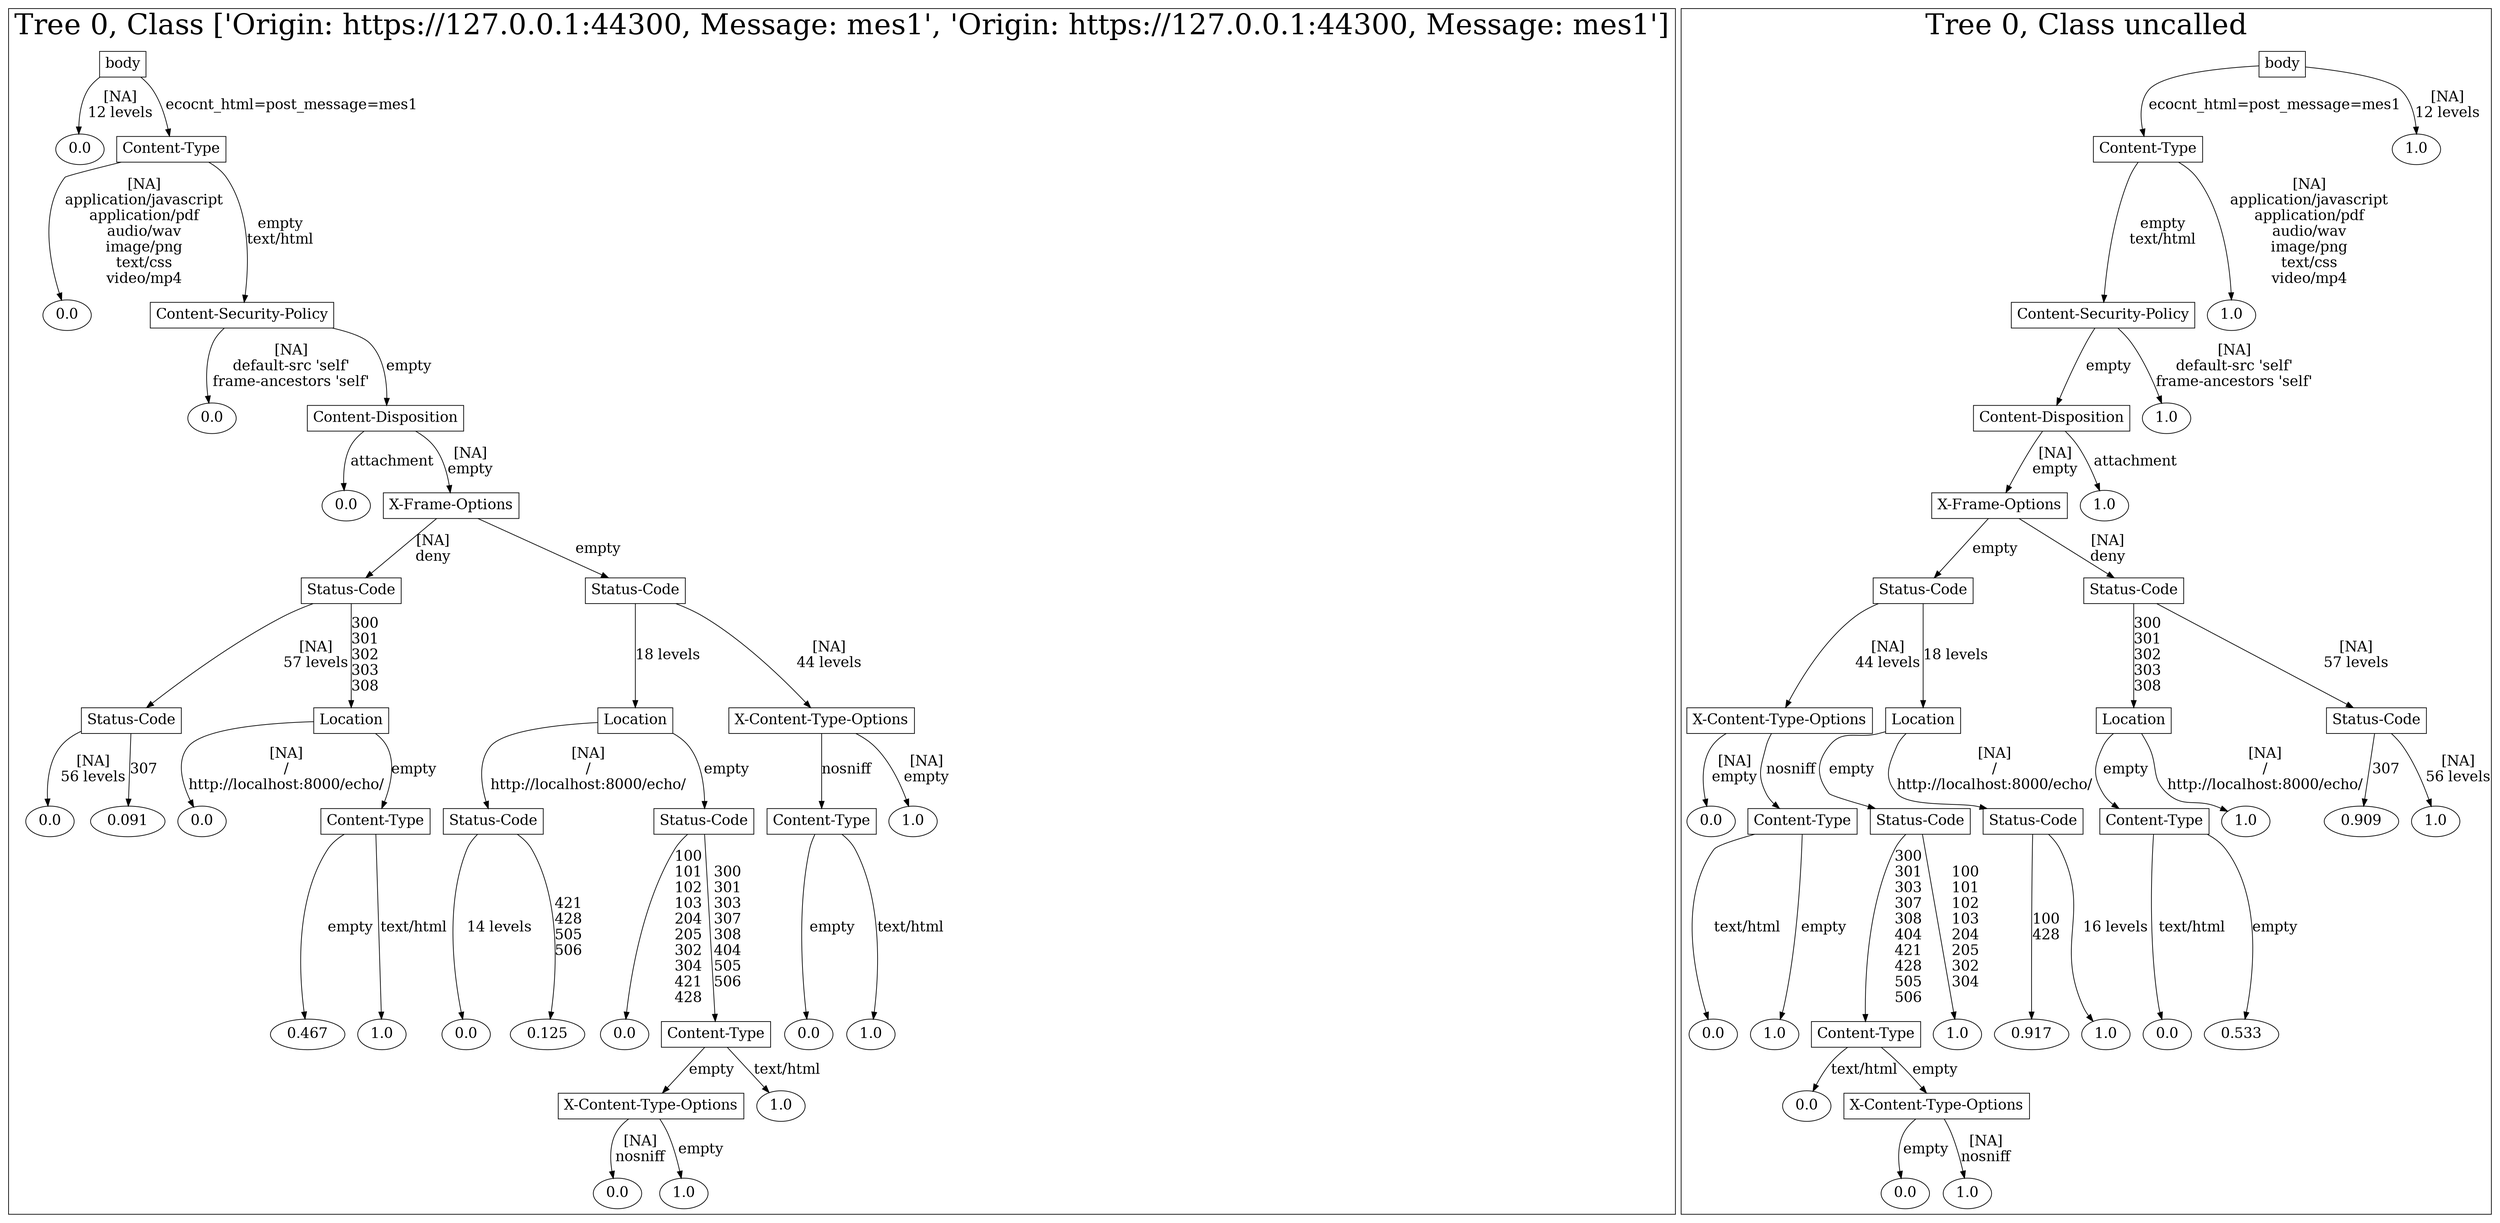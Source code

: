 /*
Generated by:
    http://https://github.com/h2oai/h2o-3/tree/master/h2o-genmodel/src/main/java/hex/genmodel/tools/PrintMojo.java
*/

/*
On a mac:

$ brew install graphviz
$ dot -Tpng file.gv -o file.png
$ open file.png
*/

digraph G {

subgraph cluster_0 {
/* Nodes */

/* Level 0 */
{
"SG_0_Node_0" [shape=box, fontsize=20, label="body"]
}

/* Level 1 */
{
"SG_0_Node_20" [fontsize=20, label="0.0"]
"SG_0_Node_1" [shape=box, fontsize=20, label="Content-Type"]
}

/* Level 2 */
{
"SG_0_Node_21" [fontsize=20, label="0.0"]
"SG_0_Node_2" [shape=box, fontsize=20, label="Content-Security-Policy"]
}

/* Level 3 */
{
"SG_0_Node_22" [fontsize=20, label="0.0"]
"SG_0_Node_3" [shape=box, fontsize=20, label="Content-Disposition"]
}

/* Level 4 */
{
"SG_0_Node_23" [fontsize=20, label="0.0"]
"SG_0_Node_4" [shape=box, fontsize=20, label="X-Frame-Options"]
}

/* Level 5 */
{
"SG_0_Node_5" [shape=box, fontsize=20, label="Status-Code"]
"SG_0_Node_6" [shape=box, fontsize=20, label="Status-Code"]
}

/* Level 6 */
{
"SG_0_Node_7" [shape=box, fontsize=20, label="Status-Code"]
"SG_0_Node_8" [shape=box, fontsize=20, label="Location"]
"SG_0_Node_9" [shape=box, fontsize=20, label="Location"]
"SG_0_Node_10" [shape=box, fontsize=20, label="X-Content-Type-Options"]
}

/* Level 7 */
{
"SG_0_Node_24" [fontsize=20, label="0.0"]
"SG_0_Node_25" [fontsize=20, label="0.091"]
"SG_0_Node_26" [fontsize=20, label="0.0"]
"SG_0_Node_12" [shape=box, fontsize=20, label="Content-Type"]
"SG_0_Node_13" [shape=box, fontsize=20, label="Status-Code"]
"SG_0_Node_14" [shape=box, fontsize=20, label="Status-Code"]
"SG_0_Node_15" [shape=box, fontsize=20, label="Content-Type"]
"SG_0_Node_27" [fontsize=20, label="1.0"]
}

/* Level 8 */
{
"SG_0_Node_28" [fontsize=20, label="0.467"]
"SG_0_Node_29" [fontsize=20, label="1.0"]
"SG_0_Node_30" [fontsize=20, label="0.0"]
"SG_0_Node_31" [fontsize=20, label="0.125"]
"SG_0_Node_32" [fontsize=20, label="0.0"]
"SG_0_Node_18" [shape=box, fontsize=20, label="Content-Type"]
"SG_0_Node_33" [fontsize=20, label="0.0"]
"SG_0_Node_34" [fontsize=20, label="1.0"]
}

/* Level 9 */
{
"SG_0_Node_19" [shape=box, fontsize=20, label="X-Content-Type-Options"]
"SG_0_Node_35" [fontsize=20, label="1.0"]
}

/* Level 10 */
{
"SG_0_Node_36" [fontsize=20, label="0.0"]
"SG_0_Node_37" [fontsize=20, label="1.0"]
}

/* Edges */
"SG_0_Node_0" -> "SG_0_Node_20" [fontsize=20, label="[NA]
12 levels
"]
"SG_0_Node_0" -> "SG_0_Node_1" [fontsize=20, label="ecocnt_html=post_message=mes1
"]
"SG_0_Node_1" -> "SG_0_Node_21" [fontsize=20, label="[NA]
application/javascript
application/pdf
audio/wav
image/png
text/css
video/mp4
"]
"SG_0_Node_1" -> "SG_0_Node_2" [fontsize=20, label="empty
text/html
"]
"SG_0_Node_2" -> "SG_0_Node_22" [fontsize=20, label="[NA]
default-src 'self'
frame-ancestors 'self'
"]
"SG_0_Node_2" -> "SG_0_Node_3" [fontsize=20, label="empty
"]
"SG_0_Node_3" -> "SG_0_Node_23" [fontsize=20, label="attachment
"]
"SG_0_Node_3" -> "SG_0_Node_4" [fontsize=20, label="[NA]
empty
"]
"SG_0_Node_4" -> "SG_0_Node_5" [fontsize=20, label="[NA]
deny
"]
"SG_0_Node_4" -> "SG_0_Node_6" [fontsize=20, label="empty
"]
"SG_0_Node_6" -> "SG_0_Node_9" [fontsize=20, label="18 levels
"]
"SG_0_Node_6" -> "SG_0_Node_10" [fontsize=20, label="[NA]
44 levels
"]
"SG_0_Node_10" -> "SG_0_Node_15" [fontsize=20, label="nosniff
"]
"SG_0_Node_10" -> "SG_0_Node_27" [fontsize=20, label="[NA]
empty
"]
"SG_0_Node_15" -> "SG_0_Node_33" [fontsize=20, label="empty
"]
"SG_0_Node_15" -> "SG_0_Node_34" [fontsize=20, label="text/html
"]
"SG_0_Node_9" -> "SG_0_Node_13" [fontsize=20, label="[NA]
/
http://localhost:8000/echo/
"]
"SG_0_Node_9" -> "SG_0_Node_14" [fontsize=20, label="empty
"]
"SG_0_Node_14" -> "SG_0_Node_32" [fontsize=20, label="100
101
102
103
204
205
302
304
421
428
"]
"SG_0_Node_14" -> "SG_0_Node_18" [fontsize=20, label="300
301
303
307
308
404
505
506
"]
"SG_0_Node_18" -> "SG_0_Node_19" [fontsize=20, label="empty
"]
"SG_0_Node_18" -> "SG_0_Node_35" [fontsize=20, label="text/html
"]
"SG_0_Node_19" -> "SG_0_Node_36" [fontsize=20, label="[NA]
nosniff
"]
"SG_0_Node_19" -> "SG_0_Node_37" [fontsize=20, label="empty
"]
"SG_0_Node_13" -> "SG_0_Node_30" [fontsize=20, label="14 levels
"]
"SG_0_Node_13" -> "SG_0_Node_31" [fontsize=20, label="421
428
505
506
"]
"SG_0_Node_5" -> "SG_0_Node_7" [fontsize=20, label="[NA]
57 levels
"]
"SG_0_Node_5" -> "SG_0_Node_8" [fontsize=20, label="300
301
302
303
308
"]
"SG_0_Node_8" -> "SG_0_Node_26" [fontsize=20, label="[NA]
/
http://localhost:8000/echo/
"]
"SG_0_Node_8" -> "SG_0_Node_12" [fontsize=20, label="empty
"]
"SG_0_Node_12" -> "SG_0_Node_28" [fontsize=20, label="empty
"]
"SG_0_Node_12" -> "SG_0_Node_29" [fontsize=20, label="text/html
"]
"SG_0_Node_7" -> "SG_0_Node_24" [fontsize=20, label="[NA]
56 levels
"]
"SG_0_Node_7" -> "SG_0_Node_25" [fontsize=20, label="307
"]

fontsize=40
label="Tree 0, Class ['Origin: https://127.0.0.1:44300, Message: mes1', 'Origin: https://127.0.0.1:44300, Message: mes1']"
}

subgraph cluster_1 {
/* Nodes */

/* Level 0 */
{
"SG_1_Node_0" [shape=box, fontsize=20, label="body"]
}

/* Level 1 */
{
"SG_1_Node_1" [shape=box, fontsize=20, label="Content-Type"]
"SG_1_Node_20" [fontsize=20, label="1.0"]
}

/* Level 2 */
{
"SG_1_Node_2" [shape=box, fontsize=20, label="Content-Security-Policy"]
"SG_1_Node_21" [fontsize=20, label="1.0"]
}

/* Level 3 */
{
"SG_1_Node_3" [shape=box, fontsize=20, label="Content-Disposition"]
"SG_1_Node_22" [fontsize=20, label="1.0"]
}

/* Level 4 */
{
"SG_1_Node_4" [shape=box, fontsize=20, label="X-Frame-Options"]
"SG_1_Node_23" [fontsize=20, label="1.0"]
}

/* Level 5 */
{
"SG_1_Node_5" [shape=box, fontsize=20, label="Status-Code"]
"SG_1_Node_6" [shape=box, fontsize=20, label="Status-Code"]
}

/* Level 6 */
{
"SG_1_Node_7" [shape=box, fontsize=20, label="X-Content-Type-Options"]
"SG_1_Node_8" [shape=box, fontsize=20, label="Location"]
"SG_1_Node_9" [shape=box, fontsize=20, label="Location"]
"SG_1_Node_10" [shape=box, fontsize=20, label="Status-Code"]
}

/* Level 7 */
{
"SG_1_Node_24" [fontsize=20, label="0.0"]
"SG_1_Node_11" [shape=box, fontsize=20, label="Content-Type"]
"SG_1_Node_12" [shape=box, fontsize=20, label="Status-Code"]
"SG_1_Node_13" [shape=box, fontsize=20, label="Status-Code"]
"SG_1_Node_14" [shape=box, fontsize=20, label="Content-Type"]
"SG_1_Node_25" [fontsize=20, label="1.0"]
"SG_1_Node_26" [fontsize=20, label="0.909"]
"SG_1_Node_27" [fontsize=20, label="1.0"]
}

/* Level 8 */
{
"SG_1_Node_28" [fontsize=20, label="0.0"]
"SG_1_Node_29" [fontsize=20, label="1.0"]
"SG_1_Node_16" [shape=box, fontsize=20, label="Content-Type"]
"SG_1_Node_30" [fontsize=20, label="1.0"]
"SG_1_Node_31" [fontsize=20, label="0.917"]
"SG_1_Node_32" [fontsize=20, label="1.0"]
"SG_1_Node_33" [fontsize=20, label="0.0"]
"SG_1_Node_34" [fontsize=20, label="0.533"]
}

/* Level 9 */
{
"SG_1_Node_35" [fontsize=20, label="0.0"]
"SG_1_Node_19" [shape=box, fontsize=20, label="X-Content-Type-Options"]
}

/* Level 10 */
{
"SG_1_Node_36" [fontsize=20, label="0.0"]
"SG_1_Node_37" [fontsize=20, label="1.0"]
}

/* Edges */
"SG_1_Node_0" -> "SG_1_Node_1" [fontsize=20, label="ecocnt_html=post_message=mes1
"]
"SG_1_Node_0" -> "SG_1_Node_20" [fontsize=20, label="[NA]
12 levels
"]
"SG_1_Node_1" -> "SG_1_Node_2" [fontsize=20, label="empty
text/html
"]
"SG_1_Node_1" -> "SG_1_Node_21" [fontsize=20, label="[NA]
application/javascript
application/pdf
audio/wav
image/png
text/css
video/mp4
"]
"SG_1_Node_2" -> "SG_1_Node_3" [fontsize=20, label="empty
"]
"SG_1_Node_2" -> "SG_1_Node_22" [fontsize=20, label="[NA]
default-src 'self'
frame-ancestors 'self'
"]
"SG_1_Node_3" -> "SG_1_Node_4" [fontsize=20, label="[NA]
empty
"]
"SG_1_Node_3" -> "SG_1_Node_23" [fontsize=20, label="attachment
"]
"SG_1_Node_4" -> "SG_1_Node_5" [fontsize=20, label="empty
"]
"SG_1_Node_4" -> "SG_1_Node_6" [fontsize=20, label="[NA]
deny
"]
"SG_1_Node_6" -> "SG_1_Node_9" [fontsize=20, label="300
301
302
303
308
"]
"SG_1_Node_6" -> "SG_1_Node_10" [fontsize=20, label="[NA]
57 levels
"]
"SG_1_Node_10" -> "SG_1_Node_26" [fontsize=20, label="307
"]
"SG_1_Node_10" -> "SG_1_Node_27" [fontsize=20, label="[NA]
56 levels
"]
"SG_1_Node_9" -> "SG_1_Node_14" [fontsize=20, label="empty
"]
"SG_1_Node_9" -> "SG_1_Node_25" [fontsize=20, label="[NA]
/
http://localhost:8000/echo/
"]
"SG_1_Node_14" -> "SG_1_Node_33" [fontsize=20, label="text/html
"]
"SG_1_Node_14" -> "SG_1_Node_34" [fontsize=20, label="empty
"]
"SG_1_Node_5" -> "SG_1_Node_7" [fontsize=20, label="[NA]
44 levels
"]
"SG_1_Node_5" -> "SG_1_Node_8" [fontsize=20, label="18 levels
"]
"SG_1_Node_8" -> "SG_1_Node_12" [fontsize=20, label="empty
"]
"SG_1_Node_8" -> "SG_1_Node_13" [fontsize=20, label="[NA]
/
http://localhost:8000/echo/
"]
"SG_1_Node_13" -> "SG_1_Node_31" [fontsize=20, label="100
428
"]
"SG_1_Node_13" -> "SG_1_Node_32" [fontsize=20, label="16 levels
"]
"SG_1_Node_12" -> "SG_1_Node_16" [fontsize=20, label="300
301
303
307
308
404
421
428
505
506
"]
"SG_1_Node_12" -> "SG_1_Node_30" [fontsize=20, label="100
101
102
103
204
205
302
304
"]
"SG_1_Node_16" -> "SG_1_Node_35" [fontsize=20, label="text/html
"]
"SG_1_Node_16" -> "SG_1_Node_19" [fontsize=20, label="empty
"]
"SG_1_Node_19" -> "SG_1_Node_36" [fontsize=20, label="empty
"]
"SG_1_Node_19" -> "SG_1_Node_37" [fontsize=20, label="[NA]
nosniff
"]
"SG_1_Node_7" -> "SG_1_Node_24" [fontsize=20, label="[NA]
empty
"]
"SG_1_Node_7" -> "SG_1_Node_11" [fontsize=20, label="nosniff
"]
"SG_1_Node_11" -> "SG_1_Node_28" [fontsize=20, label="text/html
"]
"SG_1_Node_11" -> "SG_1_Node_29" [fontsize=20, label="empty
"]

fontsize=40
label="Tree 0, Class uncalled"
}

}


